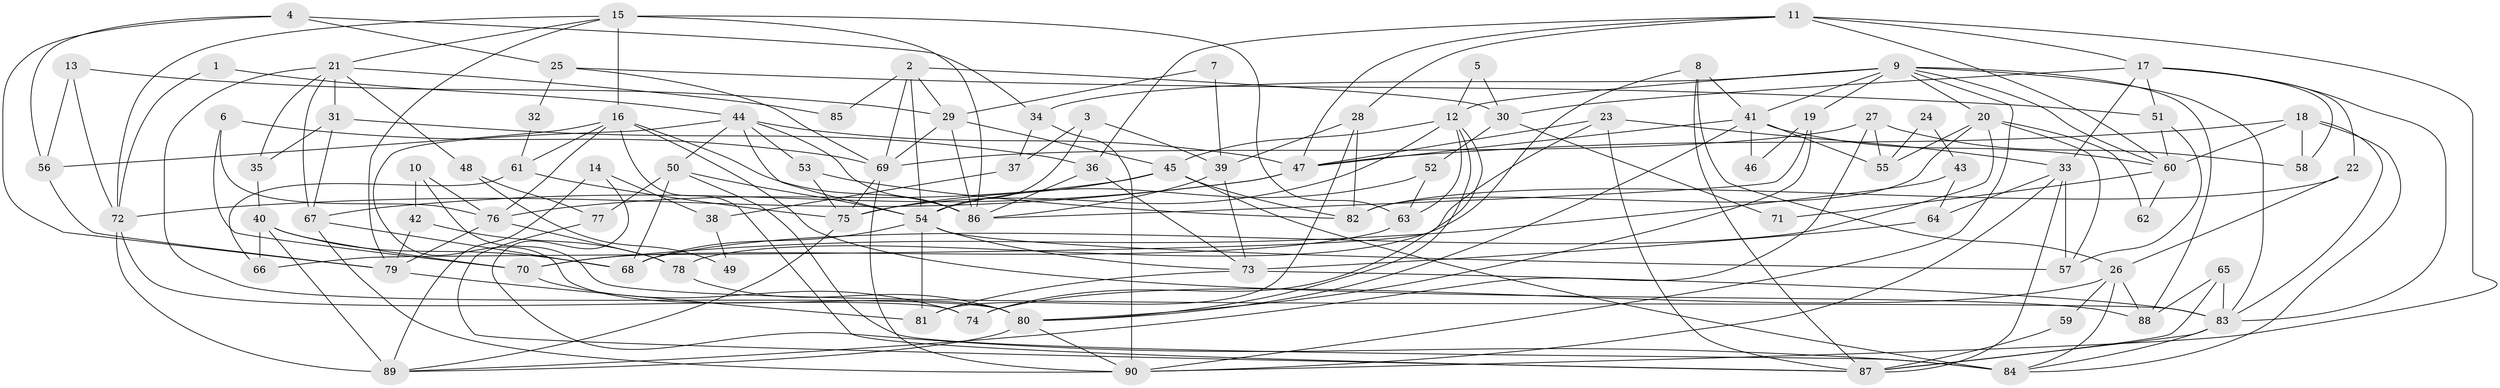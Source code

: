 // original degree distribution, {7: 0.078125, 2: 0.1640625, 5: 0.125, 4: 0.2265625, 3: 0.296875, 6: 0.09375, 9: 0.015625}
// Generated by graph-tools (version 1.1) at 2025/36/03/04/25 23:36:59]
// undirected, 90 vertices, 206 edges
graph export_dot {
  node [color=gray90,style=filled];
  1;
  2;
  3;
  4;
  5;
  6;
  7;
  8;
  9;
  10;
  11;
  12;
  13;
  14;
  15;
  16;
  17;
  18;
  19;
  20;
  21;
  22;
  23;
  24;
  25;
  26;
  27;
  28;
  29;
  30;
  31;
  32;
  33;
  34;
  35;
  36;
  37;
  38;
  39;
  40;
  41;
  42;
  43;
  44;
  45;
  46;
  47;
  48;
  49;
  50;
  51;
  52;
  53;
  54;
  55;
  56;
  57;
  58;
  59;
  60;
  61;
  62;
  63;
  64;
  65;
  66;
  67;
  68;
  69;
  70;
  71;
  72;
  73;
  74;
  75;
  76;
  77;
  78;
  79;
  80;
  81;
  82;
  83;
  84;
  85;
  86;
  87;
  88;
  89;
  90;
  1 -- 44 [weight=1.0];
  1 -- 72 [weight=1.0];
  2 -- 29 [weight=1.0];
  2 -- 30 [weight=1.0];
  2 -- 54 [weight=1.0];
  2 -- 69 [weight=1.0];
  2 -- 85 [weight=1.0];
  3 -- 37 [weight=1.0];
  3 -- 39 [weight=1.0];
  3 -- 54 [weight=1.0];
  4 -- 25 [weight=1.0];
  4 -- 34 [weight=1.0];
  4 -- 56 [weight=1.0];
  4 -- 79 [weight=1.0];
  5 -- 12 [weight=1.0];
  5 -- 30 [weight=1.0];
  6 -- 69 [weight=2.0];
  6 -- 70 [weight=1.0];
  6 -- 76 [weight=1.0];
  7 -- 29 [weight=1.0];
  7 -- 39 [weight=1.0];
  8 -- 26 [weight=1.0];
  8 -- 41 [weight=1.0];
  8 -- 78 [weight=1.0];
  8 -- 87 [weight=1.0];
  9 -- 12 [weight=1.0];
  9 -- 19 [weight=1.0];
  9 -- 20 [weight=1.0];
  9 -- 34 [weight=2.0];
  9 -- 41 [weight=1.0];
  9 -- 60 [weight=1.0];
  9 -- 83 [weight=1.0];
  9 -- 88 [weight=1.0];
  9 -- 90 [weight=1.0];
  10 -- 42 [weight=1.0];
  10 -- 76 [weight=1.0];
  10 -- 83 [weight=1.0];
  11 -- 17 [weight=1.0];
  11 -- 28 [weight=1.0];
  11 -- 36 [weight=1.0];
  11 -- 47 [weight=1.0];
  11 -- 60 [weight=1.0];
  11 -- 90 [weight=1.0];
  12 -- 45 [weight=1.0];
  12 -- 63 [weight=1.0];
  12 -- 74 [weight=1.0];
  12 -- 75 [weight=1.0];
  12 -- 80 [weight=1.0];
  13 -- 29 [weight=1.0];
  13 -- 56 [weight=1.0];
  13 -- 72 [weight=1.0];
  14 -- 38 [weight=1.0];
  14 -- 84 [weight=1.0];
  14 -- 89 [weight=1.0];
  15 -- 16 [weight=1.0];
  15 -- 21 [weight=1.0];
  15 -- 63 [weight=2.0];
  15 -- 72 [weight=1.0];
  15 -- 79 [weight=1.0];
  15 -- 86 [weight=1.0];
  16 -- 56 [weight=1.0];
  16 -- 61 [weight=1.0];
  16 -- 76 [weight=1.0];
  16 -- 86 [weight=1.0];
  16 -- 87 [weight=1.0];
  16 -- 88 [weight=1.0];
  17 -- 22 [weight=1.0];
  17 -- 30 [weight=2.0];
  17 -- 33 [weight=1.0];
  17 -- 51 [weight=1.0];
  17 -- 58 [weight=1.0];
  17 -- 83 [weight=1.0];
  18 -- 47 [weight=1.0];
  18 -- 58 [weight=1.0];
  18 -- 60 [weight=1.0];
  18 -- 83 [weight=1.0];
  18 -- 84 [weight=1.0];
  19 -- 46 [weight=1.0];
  19 -- 80 [weight=1.0];
  19 -- 86 [weight=1.0];
  20 -- 55 [weight=1.0];
  20 -- 57 [weight=1.0];
  20 -- 62 [weight=1.0];
  20 -- 68 [weight=1.0];
  20 -- 82 [weight=1.0];
  21 -- 31 [weight=1.0];
  21 -- 35 [weight=1.0];
  21 -- 48 [weight=1.0];
  21 -- 67 [weight=1.0];
  21 -- 80 [weight=1.0];
  21 -- 85 [weight=1.0];
  22 -- 26 [weight=1.0];
  22 -- 82 [weight=1.0];
  23 -- 33 [weight=1.0];
  23 -- 47 [weight=1.0];
  23 -- 66 [weight=1.0];
  23 -- 87 [weight=1.0];
  24 -- 43 [weight=1.0];
  24 -- 55 [weight=1.0];
  25 -- 32 [weight=1.0];
  25 -- 51 [weight=1.0];
  25 -- 69 [weight=1.0];
  26 -- 59 [weight=1.0];
  26 -- 74 [weight=1.0];
  26 -- 84 [weight=1.0];
  26 -- 88 [weight=1.0];
  27 -- 55 [weight=1.0];
  27 -- 58 [weight=1.0];
  27 -- 69 [weight=1.0];
  27 -- 89 [weight=1.0];
  28 -- 39 [weight=1.0];
  28 -- 81 [weight=1.0];
  28 -- 82 [weight=1.0];
  29 -- 45 [weight=1.0];
  29 -- 69 [weight=1.0];
  29 -- 86 [weight=1.0];
  30 -- 52 [weight=1.0];
  30 -- 71 [weight=1.0];
  31 -- 35 [weight=1.0];
  31 -- 36 [weight=1.0];
  31 -- 67 [weight=1.0];
  32 -- 61 [weight=1.0];
  33 -- 57 [weight=1.0];
  33 -- 64 [weight=1.0];
  33 -- 87 [weight=1.0];
  33 -- 90 [weight=1.0];
  34 -- 37 [weight=1.0];
  34 -- 90 [weight=1.0];
  35 -- 40 [weight=1.0];
  36 -- 73 [weight=1.0];
  36 -- 86 [weight=1.0];
  37 -- 38 [weight=1.0];
  38 -- 49 [weight=1.0];
  39 -- 73 [weight=2.0];
  39 -- 86 [weight=1.0];
  40 -- 66 [weight=1.0];
  40 -- 68 [weight=1.0];
  40 -- 70 [weight=1.0];
  40 -- 89 [weight=1.0];
  41 -- 46 [weight=1.0];
  41 -- 47 [weight=1.0];
  41 -- 55 [weight=1.0];
  41 -- 60 [weight=1.0];
  41 -- 80 [weight=1.0];
  42 -- 78 [weight=1.0];
  42 -- 79 [weight=1.0];
  43 -- 64 [weight=1.0];
  43 -- 70 [weight=1.0];
  44 -- 47 [weight=1.0];
  44 -- 50 [weight=1.0];
  44 -- 53 [weight=1.0];
  44 -- 54 [weight=1.0];
  44 -- 80 [weight=2.0];
  44 -- 86 [weight=2.0];
  45 -- 75 [weight=1.0];
  45 -- 76 [weight=1.0];
  45 -- 82 [weight=1.0];
  45 -- 84 [weight=1.0];
  47 -- 67 [weight=1.0];
  47 -- 72 [weight=1.0];
  48 -- 49 [weight=1.0];
  48 -- 77 [weight=1.0];
  50 -- 54 [weight=1.0];
  50 -- 68 [weight=1.0];
  50 -- 77 [weight=1.0];
  50 -- 84 [weight=1.0];
  51 -- 57 [weight=1.0];
  51 -- 60 [weight=1.0];
  52 -- 54 [weight=1.0];
  52 -- 63 [weight=1.0];
  53 -- 75 [weight=1.0];
  53 -- 82 [weight=1.0];
  54 -- 57 [weight=1.0];
  54 -- 68 [weight=1.0];
  54 -- 73 [weight=1.0];
  54 -- 81 [weight=2.0];
  56 -- 79 [weight=1.0];
  59 -- 87 [weight=1.0];
  60 -- 62 [weight=1.0];
  60 -- 71 [weight=1.0];
  61 -- 66 [weight=1.0];
  61 -- 75 [weight=1.0];
  63 -- 70 [weight=1.0];
  64 -- 73 [weight=1.0];
  65 -- 83 [weight=1.0];
  65 -- 87 [weight=1.0];
  65 -- 88 [weight=1.0];
  67 -- 68 [weight=1.0];
  67 -- 90 [weight=1.0];
  69 -- 75 [weight=2.0];
  69 -- 90 [weight=1.0];
  70 -- 74 [weight=1.0];
  72 -- 74 [weight=1.0];
  72 -- 89 [weight=1.0];
  73 -- 81 [weight=1.0];
  73 -- 83 [weight=1.0];
  75 -- 89 [weight=1.0];
  76 -- 78 [weight=1.0];
  76 -- 79 [weight=1.0];
  77 -- 87 [weight=1.0];
  78 -- 80 [weight=1.0];
  79 -- 81 [weight=2.0];
  80 -- 89 [weight=1.0];
  80 -- 90 [weight=1.0];
  83 -- 84 [weight=1.0];
  83 -- 87 [weight=1.0];
}
